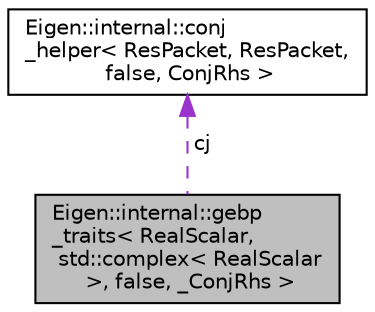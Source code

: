 digraph "Eigen::internal::gebp_traits&lt; RealScalar, std::complex&lt; RealScalar &gt;, false, _ConjRhs &gt;"
{
  edge [fontname="Helvetica",fontsize="10",labelfontname="Helvetica",labelfontsize="10"];
  node [fontname="Helvetica",fontsize="10",shape=record];
  Node1 [label="Eigen::internal::gebp\l_traits\< RealScalar,\l std::complex\< RealScalar\l \>, false, _ConjRhs \>",height=0.2,width=0.4,color="black", fillcolor="grey75", style="filled" fontcolor="black"];
  Node2 -> Node1 [dir="back",color="darkorchid3",fontsize="10",style="dashed",label=" cj" ,fontname="Helvetica"];
  Node2 [label="Eigen::internal::conj\l_helper\< ResPacket, ResPacket,\l false, ConjRhs \>",height=0.2,width=0.4,color="black", fillcolor="white", style="filled",URL="$structEigen_1_1internal_1_1conj__helper.html"];
}
